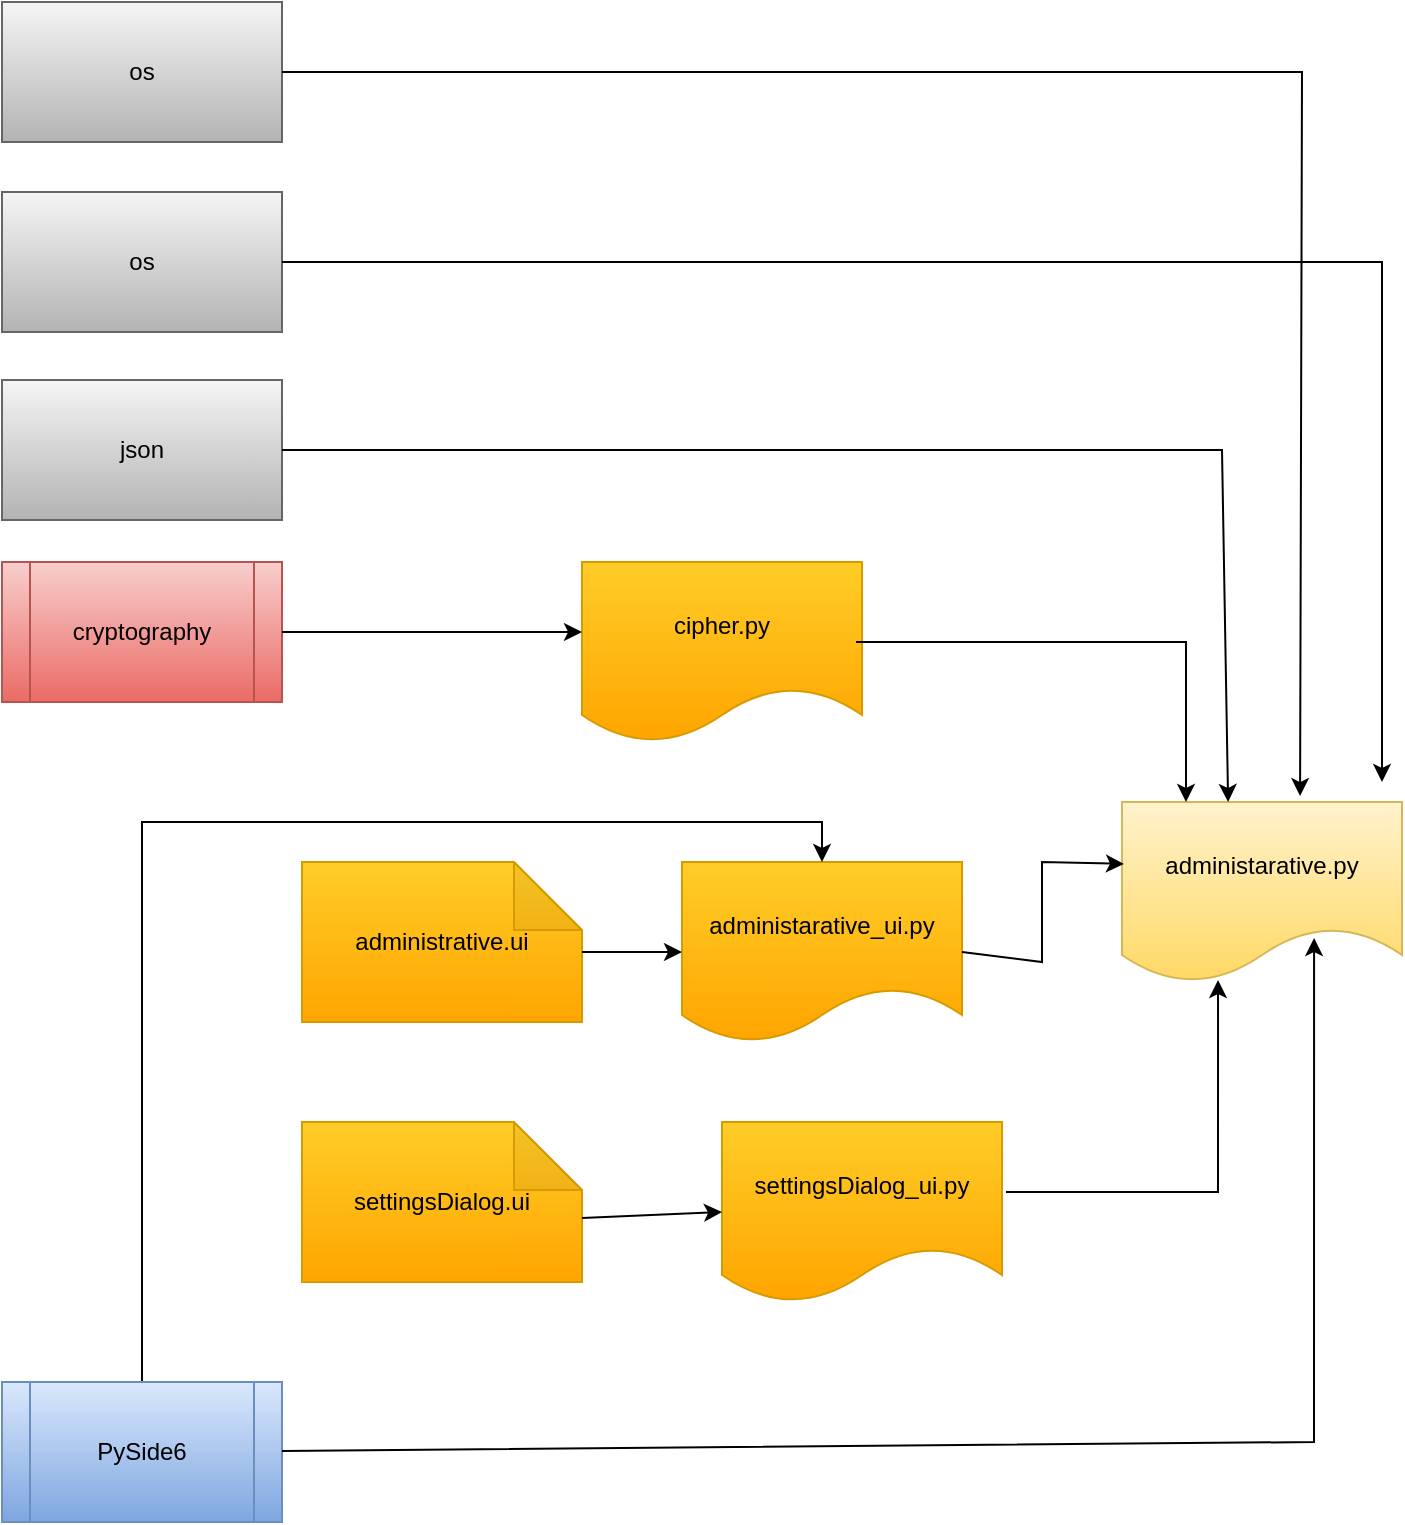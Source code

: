 <mxfile version="26.0.4">
  <diagram name="Page-1" id="_etRSswffQjf_XpVc8rh">
    <mxGraphModel dx="1098" dy="2040" grid="1" gridSize="10" guides="1" tooltips="1" connect="1" arrows="1" fold="1" page="1" pageScale="1" pageWidth="850" pageHeight="1100" math="0" shadow="0">
      <root>
        <mxCell id="0" />
        <mxCell id="1" parent="0" />
        <mxCell id="oDz5h7pmXZZK0eenKqbY-1" value="&lt;font color=&quot;#000000&quot;&gt;cryptography&lt;/font&gt;" style="shape=process;whiteSpace=wrap;html=1;backgroundOutline=1;fillColor=#f8cecc;gradientColor=#ea6b66;strokeColor=#b85450;" parent="1" vertex="1">
          <mxGeometry x="30" y="240" width="140" height="70" as="geometry" />
        </mxCell>
        <mxCell id="oDz5h7pmXZZK0eenKqbY-2" value="&lt;font color=&quot;#000000&quot;&gt;json&lt;/font&gt;" style="rounded=0;whiteSpace=wrap;html=1;fillColor=#f5f5f5;gradientColor=#b3b3b3;strokeColor=#666666;" parent="1" vertex="1">
          <mxGeometry x="30" y="149" width="140" height="70" as="geometry" />
        </mxCell>
        <mxCell id="oDz5h7pmXZZK0eenKqbY-4" value="&lt;font color=&quot;#000000&quot;&gt;administarative.py&lt;/font&gt;" style="shape=document;whiteSpace=wrap;html=1;boundedLbl=1;fillColor=#fff2cc;strokeColor=#d6b656;gradientColor=#ffd966;" parent="1" vertex="1">
          <mxGeometry x="590" y="360" width="140" height="90" as="geometry" />
        </mxCell>
        <mxCell id="oDz5h7pmXZZK0eenKqbY-5" value="&lt;font color=&quot;#000000&quot;&gt;administrative.ui&lt;/font&gt;" style="shape=note;whiteSpace=wrap;html=1;backgroundOutline=1;darkOpacity=0.05;fillColor=#ffcd28;gradientColor=#ffa500;strokeColor=#d79b00;size=34;" parent="1" vertex="1">
          <mxGeometry x="180" y="390" width="140" height="80" as="geometry" />
        </mxCell>
        <mxCell id="oDz5h7pmXZZK0eenKqbY-6" value="&lt;font color=&quot;#000000&quot;&gt;administarative_ui.py&lt;/font&gt;" style="shape=document;whiteSpace=wrap;html=1;boundedLbl=1;fillColor=#ffcd28;strokeColor=#d79b00;gradientColor=#ffa500;" parent="1" vertex="1">
          <mxGeometry x="370" y="390" width="140" height="90" as="geometry" />
        </mxCell>
        <mxCell id="oDz5h7pmXZZK0eenKqbY-7" value="&lt;font color=&quot;#000000&quot;&gt;cipher.py&lt;/font&gt;" style="shape=document;whiteSpace=wrap;html=1;boundedLbl=1;fillColor=#ffcd28;strokeColor=#d79b00;gradientColor=#ffa500;" parent="1" vertex="1">
          <mxGeometry x="320" y="240" width="140" height="90" as="geometry" />
        </mxCell>
        <mxCell id="oDz5h7pmXZZK0eenKqbY-8" value="&lt;font color=&quot;#000000&quot;&gt;settingsDialog_ui.py&lt;/font&gt;" style="shape=document;whiteSpace=wrap;html=1;boundedLbl=1;fillColor=#ffcd28;strokeColor=#d79b00;gradientColor=#ffa500;" parent="1" vertex="1">
          <mxGeometry x="390" y="520" width="140" height="90" as="geometry" />
        </mxCell>
        <mxCell id="oDz5h7pmXZZK0eenKqbY-10" value="&lt;span style=&quot;color: rgb(0, 0, 0);&quot;&gt;settingsDialog.ui&lt;/span&gt;" style="shape=note;whiteSpace=wrap;html=1;backgroundOutline=1;darkOpacity=0.05;fillColor=#ffcd28;gradientColor=#ffa500;strokeColor=#d79b00;size=34;" parent="1" vertex="1">
          <mxGeometry x="180" y="520" width="140" height="80" as="geometry" />
        </mxCell>
        <mxCell id="oDz5h7pmXZZK0eenKqbY-11" value="" style="endArrow=classic;html=1;rounded=0;exitX=1;exitY=0.563;exitDx=0;exitDy=0;exitPerimeter=0;entryX=0;entryY=0.5;entryDx=0;entryDy=0;" parent="1" source="oDz5h7pmXZZK0eenKqbY-5" target="oDz5h7pmXZZK0eenKqbY-6" edge="1">
          <mxGeometry relative="1" as="geometry">
            <mxPoint x="305" y="430" as="sourcePoint" />
            <mxPoint x="360" y="445" as="targetPoint" />
          </mxGeometry>
        </mxCell>
        <mxCell id="oDz5h7pmXZZK0eenKqbY-13" style="edgeStyle=orthogonalEdgeStyle;rounded=0;orthogonalLoop=1;jettySize=auto;html=1;" parent="1" source="oDz5h7pmXZZK0eenKqbY-1" edge="1">
          <mxGeometry relative="1" as="geometry">
            <mxPoint x="320" y="275" as="targetPoint" />
          </mxGeometry>
        </mxCell>
        <mxCell id="oDz5h7pmXZZK0eenKqbY-23" value="" style="endArrow=classic;html=1;rounded=0;exitX=1;exitY=0.6;exitDx=0;exitDy=0;exitPerimeter=0;entryX=0;entryY=0.5;entryDx=0;entryDy=0;" parent="1" source="oDz5h7pmXZZK0eenKqbY-10" target="oDz5h7pmXZZK0eenKqbY-8" edge="1">
          <mxGeometry relative="1" as="geometry">
            <mxPoint x="250" y="520" as="sourcePoint" />
            <mxPoint x="320" y="520" as="targetPoint" />
          </mxGeometry>
        </mxCell>
        <mxCell id="oDz5h7pmXZZK0eenKqbY-27" value="" style="endArrow=classic;html=1;rounded=0;entryX=0.007;entryY=0.344;entryDx=0;entryDy=0;entryPerimeter=0;exitX=1;exitY=0.5;exitDx=0;exitDy=0;" parent="1" source="oDz5h7pmXZZK0eenKqbY-6" target="oDz5h7pmXZZK0eenKqbY-4" edge="1">
          <mxGeometry relative="1" as="geometry">
            <mxPoint x="520" y="426" as="sourcePoint" />
            <mxPoint x="570" y="400" as="targetPoint" />
            <Array as="points">
              <mxPoint x="550" y="440" />
              <mxPoint x="550" y="390" />
            </Array>
          </mxGeometry>
        </mxCell>
        <mxCell id="oDz5h7pmXZZK0eenKqbY-29" value="" style="endArrow=classic;html=1;rounded=0;entryX=0.25;entryY=0;entryDx=0;entryDy=0;" parent="1" edge="1">
          <mxGeometry width="50" height="50" relative="1" as="geometry">
            <mxPoint x="457" y="280" as="sourcePoint" />
            <mxPoint x="622" y="360" as="targetPoint" />
            <Array as="points">
              <mxPoint x="622" y="280" />
            </Array>
          </mxGeometry>
        </mxCell>
        <mxCell id="oDz5h7pmXZZK0eenKqbY-30" value="" style="endArrow=classic;html=1;rounded=0;entryX=0.343;entryY=0.989;entryDx=0;entryDy=0;entryPerimeter=0;exitX=1.014;exitY=0.389;exitDx=0;exitDy=0;exitPerimeter=0;" parent="1" source="oDz5h7pmXZZK0eenKqbY-8" target="oDz5h7pmXZZK0eenKqbY-4" edge="1">
          <mxGeometry width="50" height="50" relative="1" as="geometry">
            <mxPoint x="460" y="510" as="sourcePoint" />
            <mxPoint x="671" y="431" as="targetPoint" />
            <Array as="points">
              <mxPoint x="638" y="555" />
            </Array>
          </mxGeometry>
        </mxCell>
        <mxCell id="oDz5h7pmXZZK0eenKqbY-31" value="" style="endArrow=classic;html=1;rounded=0;entryX=0.379;entryY=0;entryDx=0;entryDy=0;entryPerimeter=0;exitX=1;exitY=0.5;exitDx=0;exitDy=0;" parent="1" source="oDz5h7pmXZZK0eenKqbY-2" target="oDz5h7pmXZZK0eenKqbY-4" edge="1">
          <mxGeometry relative="1" as="geometry">
            <mxPoint x="170" y="164.5" as="sourcePoint" />
            <mxPoint x="270" y="164.5" as="targetPoint" />
            <Array as="points">
              <mxPoint x="640" y="184" />
            </Array>
          </mxGeometry>
        </mxCell>
        <mxCell id="oDz5h7pmXZZK0eenKqbY-33" value="&lt;font color=&quot;#000000&quot;&gt;os&lt;/font&gt;" style="rounded=0;whiteSpace=wrap;html=1;fillColor=#f5f5f5;gradientColor=#b3b3b3;strokeColor=#666666;" parent="1" vertex="1">
          <mxGeometry x="30" y="55" width="140" height="70" as="geometry" />
        </mxCell>
        <mxCell id="oDz5h7pmXZZK0eenKqbY-34" value="&lt;font color=&quot;#000000&quot;&gt;os&lt;/font&gt;" style="rounded=0;whiteSpace=wrap;html=1;fillColor=#f5f5f5;gradientColor=#b3b3b3;strokeColor=#666666;" parent="1" vertex="1">
          <mxGeometry x="30" y="-40" width="140" height="70" as="geometry" />
        </mxCell>
        <mxCell id="oDz5h7pmXZZK0eenKqbY-35" value="" style="endArrow=classic;html=1;rounded=0;entryX=0.636;entryY=-0.033;entryDx=0;entryDy=0;entryPerimeter=0;exitX=1;exitY=0.5;exitDx=0;exitDy=0;" parent="1" source="oDz5h7pmXZZK0eenKqbY-34" target="oDz5h7pmXZZK0eenKqbY-4" edge="1">
          <mxGeometry relative="1" as="geometry">
            <mxPoint x="170" y="70" as="sourcePoint" />
            <mxPoint x="270" y="70" as="targetPoint" />
            <Array as="points">
              <mxPoint x="680" y="-5" />
            </Array>
          </mxGeometry>
        </mxCell>
        <mxCell id="oDz5h7pmXZZK0eenKqbY-37" value="" style="endArrow=classic;html=1;rounded=0;exitX=1;exitY=0.5;exitDx=0;exitDy=0;" parent="1" source="oDz5h7pmXZZK0eenKqbY-33" edge="1">
          <mxGeometry relative="1" as="geometry">
            <mxPoint x="170" y="64.5" as="sourcePoint" />
            <mxPoint x="720" y="350" as="targetPoint" />
            <Array as="points">
              <mxPoint x="720" y="90" />
            </Array>
          </mxGeometry>
        </mxCell>
        <mxCell id="oDz5h7pmXZZK0eenKqbY-49" style="edgeStyle=orthogonalEdgeStyle;rounded=0;orthogonalLoop=1;jettySize=auto;html=1;exitX=0.5;exitY=0;exitDx=0;exitDy=0;entryX=0.5;entryY=0;entryDx=0;entryDy=0;" parent="1" source="oDz5h7pmXZZK0eenKqbY-39" target="oDz5h7pmXZZK0eenKqbY-6" edge="1">
          <mxGeometry relative="1" as="geometry" />
        </mxCell>
        <mxCell id="oDz5h7pmXZZK0eenKqbY-39" value="&lt;font color=&quot;#000000&quot;&gt;PySide6&lt;/font&gt;" style="shape=process;whiteSpace=wrap;html=1;backgroundOutline=1;fillColor=#dae8fc;gradientColor=#7ea6e0;strokeColor=#6c8ebf;" parent="1" vertex="1">
          <mxGeometry x="30" y="650" width="140" height="70" as="geometry" />
        </mxCell>
        <mxCell id="oDz5h7pmXZZK0eenKqbY-40" value="" style="endArrow=classic;html=1;rounded=0;entryX=0.686;entryY=0.756;entryDx=0;entryDy=0;entryPerimeter=0;" parent="1" target="oDz5h7pmXZZK0eenKqbY-4" edge="1">
          <mxGeometry relative="1" as="geometry">
            <mxPoint x="170" y="684.5" as="sourcePoint" />
            <mxPoint x="270" y="684.5" as="targetPoint" />
            <Array as="points">
              <mxPoint x="686" y="680" />
            </Array>
          </mxGeometry>
        </mxCell>
      </root>
    </mxGraphModel>
  </diagram>
</mxfile>
